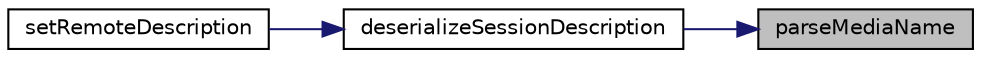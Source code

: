 digraph "parseMediaName"
{
 // LATEX_PDF_SIZE
  edge [fontname="Helvetica",fontsize="10",labelfontname="Helvetica",labelfontsize="10"];
  node [fontname="Helvetica",fontsize="10",shape=record];
  rankdir="RL";
  Node1 [label="parseMediaName",height=0.2,width=0.4,color="black", fillcolor="grey75", style="filled", fontcolor="black",tooltip=" "];
  Node1 -> Node2 [dir="back",color="midnightblue",fontsize="10",style="solid",fontname="Helvetica"];
  Node2 [label="deserializeSessionDescription",height=0.2,width=0.4,color="black", fillcolor="white", style="filled",URL="$Sdp_8h.html#a17e262c390ad5f1d7bac3199de8f6897",tooltip=" "];
  Node2 -> Node3 [dir="back",color="midnightblue",fontsize="10",style="solid",fontname="Helvetica"];
  Node3 [label="setRemoteDescription",height=0.2,width=0.4,color="black", fillcolor="white", style="filled",URL="$group__PublicMemberFunctions.html#ga4378f3c6aec4d69c647c46852bdfe6ed",tooltip="Instructs the RtcPeerConnection to apply the supplied RtcSessionDescriptionInit as the remote descrip..."];
}
